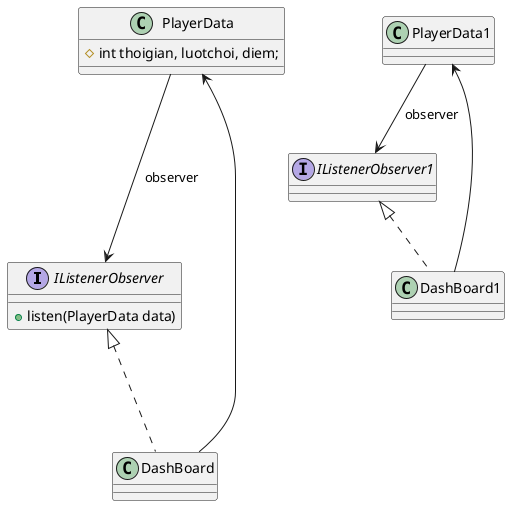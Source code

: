 @startuml
'https://plantuml.com/class-diagram

interface IListenerObserver {
    +listen(PlayerData data)
}

class PlayerData {
    #int thoigian, luotchoi, diem;
}

class DashBoard {

}

IListenerObserver <|... DashBoard
PlayerData ---> IListenerObserver:observer
PlayerData <--- DashBoard


interface IListenerObserver1 {
}

class PlayerData1 {}

class DashBoard1 {}

IListenerObserver1 <|.. DashBoard1
PlayerData1 --> IListenerObserver1:observer
PlayerData1 <-- DashBoard1



@enduml